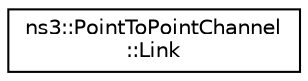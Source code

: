 digraph "Graphical Class Hierarchy"
{
 // LATEX_PDF_SIZE
  edge [fontname="Helvetica",fontsize="10",labelfontname="Helvetica",labelfontsize="10"];
  node [fontname="Helvetica",fontsize="10",shape=record];
  rankdir="LR";
  Node0 [label="ns3::PointToPointChannel\l::Link",height=0.2,width=0.4,color="black", fillcolor="white", style="filled",URL="$classns3_1_1_point_to_point_channel_1_1_link.html",tooltip="Wire model for the PointToPointChannel."];
}
